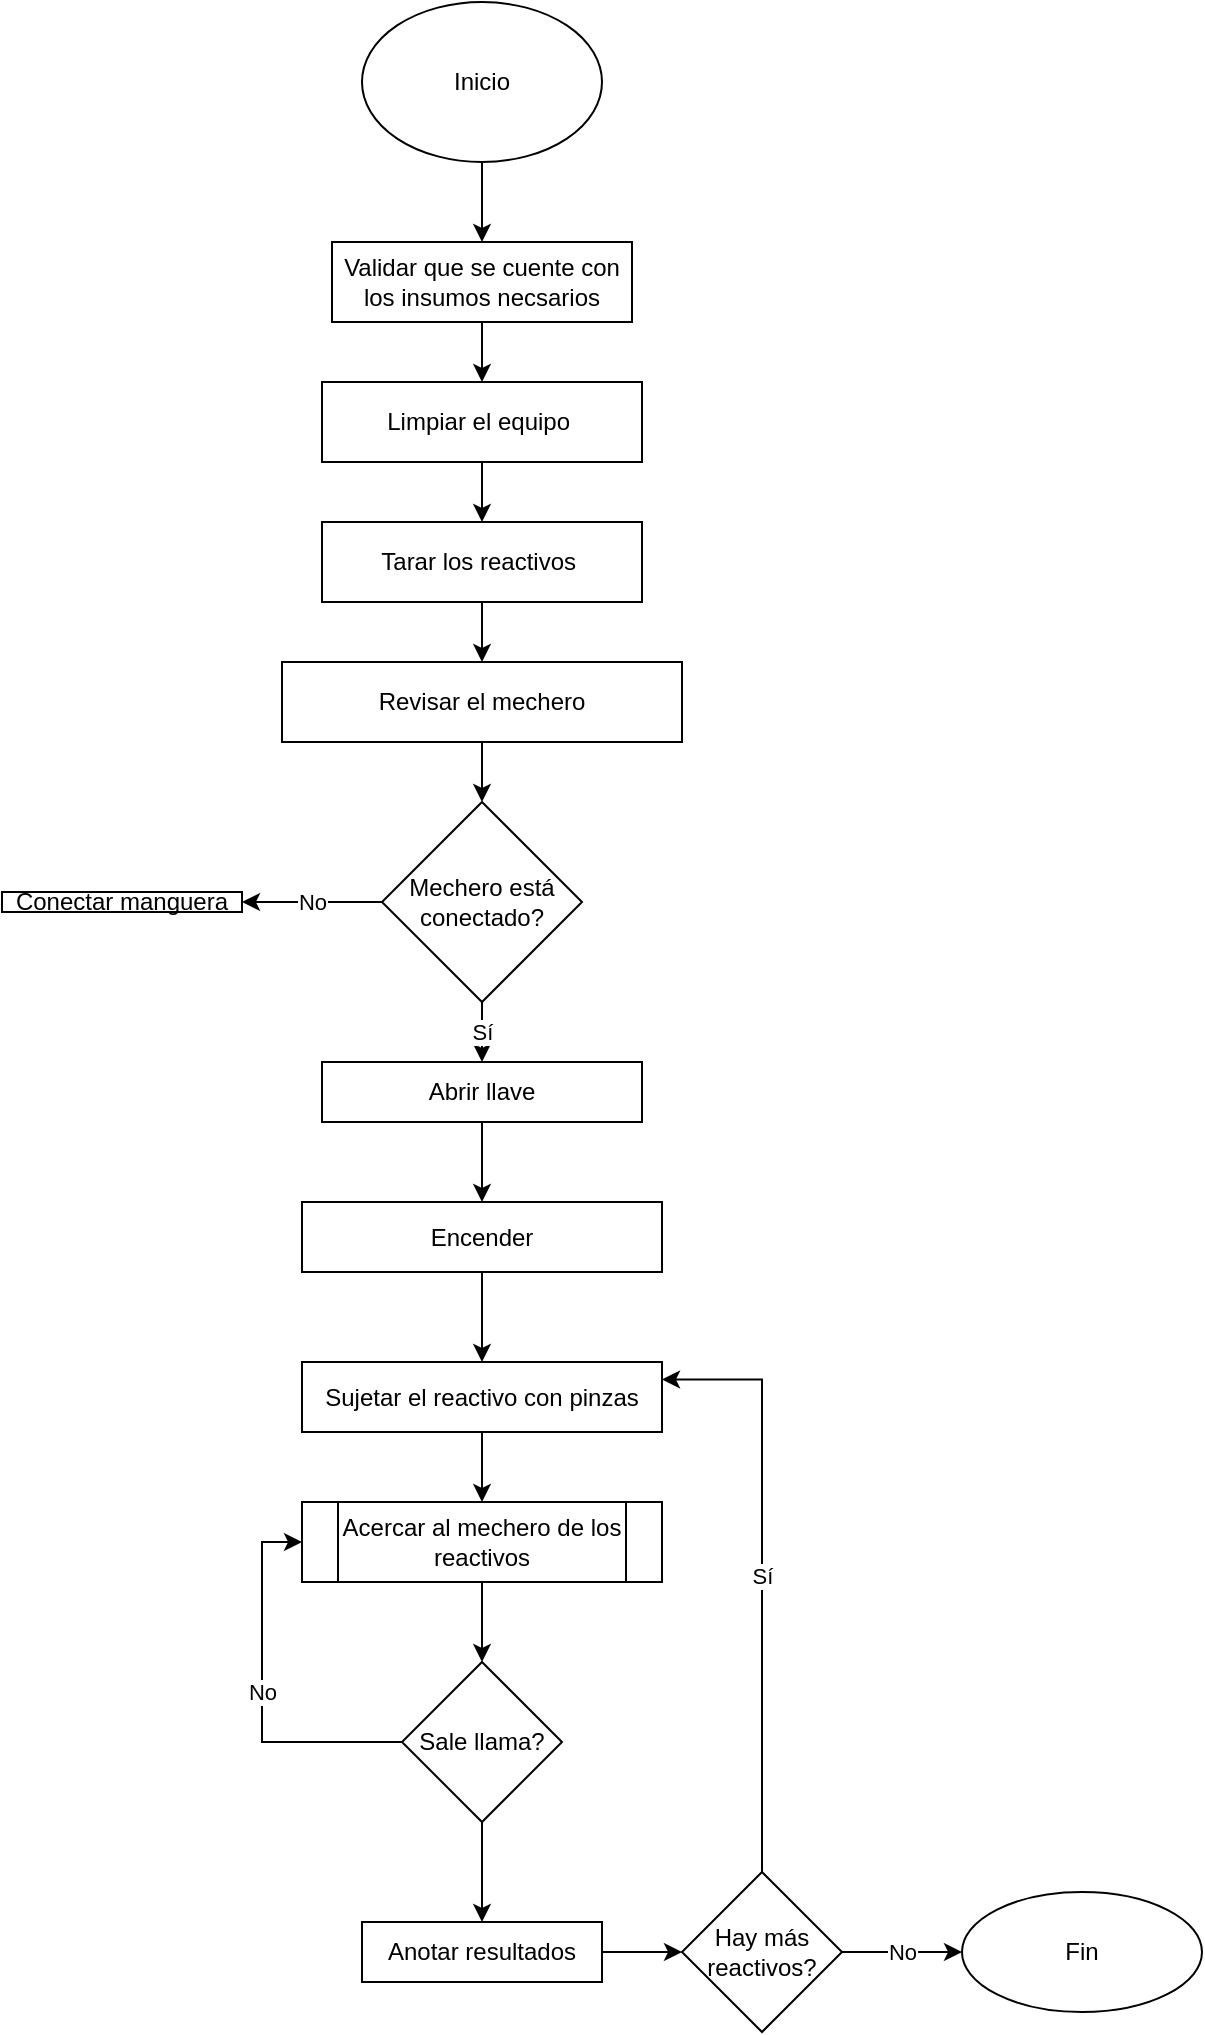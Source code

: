<mxfile version="20.2.5"><diagram id="d9ja_212plrW4Mjp4f2H" name="Página-1"><mxGraphModel dx="827" dy="483" grid="1" gridSize="10" guides="1" tooltips="1" connect="1" arrows="1" fold="1" page="1" pageScale="1" pageWidth="827" pageHeight="1169" math="0" shadow="0"><root><mxCell id="0"/><mxCell id="1" parent="0"/><mxCell id="78kuElzscTGGrNLie4EP-3" value="" style="edgeStyle=orthogonalEdgeStyle;rounded=0;orthogonalLoop=1;jettySize=auto;html=1;" edge="1" parent="1" source="78kuElzscTGGrNLie4EP-1" target="78kuElzscTGGrNLie4EP-2"><mxGeometry relative="1" as="geometry"/></mxCell><mxCell id="78kuElzscTGGrNLie4EP-1" value="Inicio" style="ellipse;whiteSpace=wrap;html=1;" vertex="1" parent="1"><mxGeometry x="310" y="40" width="120" height="80" as="geometry"/></mxCell><mxCell id="78kuElzscTGGrNLie4EP-5" value="" style="edgeStyle=orthogonalEdgeStyle;rounded=0;orthogonalLoop=1;jettySize=auto;html=1;" edge="1" parent="1" source="78kuElzscTGGrNLie4EP-2" target="78kuElzscTGGrNLie4EP-4"><mxGeometry relative="1" as="geometry"/></mxCell><mxCell id="78kuElzscTGGrNLie4EP-2" value="Validar que se cuente con los insumos necsarios" style="whiteSpace=wrap;html=1;" vertex="1" parent="1"><mxGeometry x="295" y="160" width="150" height="40" as="geometry"/></mxCell><mxCell id="78kuElzscTGGrNLie4EP-7" value="" style="edgeStyle=orthogonalEdgeStyle;rounded=0;orthogonalLoop=1;jettySize=auto;html=1;" edge="1" parent="1" source="78kuElzscTGGrNLie4EP-4" target="78kuElzscTGGrNLie4EP-6"><mxGeometry relative="1" as="geometry"/></mxCell><mxCell id="78kuElzscTGGrNLie4EP-4" value="Limpiar el equipo&amp;nbsp;" style="whiteSpace=wrap;html=1;" vertex="1" parent="1"><mxGeometry x="290" y="230" width="160" height="40" as="geometry"/></mxCell><mxCell id="78kuElzscTGGrNLie4EP-9" value="" style="edgeStyle=orthogonalEdgeStyle;rounded=0;orthogonalLoop=1;jettySize=auto;html=1;" edge="1" parent="1" source="78kuElzscTGGrNLie4EP-6" target="78kuElzscTGGrNLie4EP-8"><mxGeometry relative="1" as="geometry"/></mxCell><mxCell id="78kuElzscTGGrNLie4EP-6" value="Tarar los reactivos&amp;nbsp;" style="whiteSpace=wrap;html=1;" vertex="1" parent="1"><mxGeometry x="290" y="300" width="160" height="40" as="geometry"/></mxCell><mxCell id="78kuElzscTGGrNLie4EP-11" value="" style="edgeStyle=orthogonalEdgeStyle;rounded=0;orthogonalLoop=1;jettySize=auto;html=1;" edge="1" parent="1" source="78kuElzscTGGrNLie4EP-8" target="78kuElzscTGGrNLie4EP-10"><mxGeometry relative="1" as="geometry"/></mxCell><mxCell id="78kuElzscTGGrNLie4EP-8" value="Revisar el mechero" style="whiteSpace=wrap;html=1;" vertex="1" parent="1"><mxGeometry x="270" y="370" width="200" height="40" as="geometry"/></mxCell><mxCell id="78kuElzscTGGrNLie4EP-13" value="Sí" style="edgeStyle=orthogonalEdgeStyle;rounded=0;orthogonalLoop=1;jettySize=auto;html=1;" edge="1" parent="1" source="78kuElzscTGGrNLie4EP-10" target="78kuElzscTGGrNLie4EP-12"><mxGeometry relative="1" as="geometry"/></mxCell><mxCell id="78kuElzscTGGrNLie4EP-15" value="No" style="edgeStyle=orthogonalEdgeStyle;rounded=0;orthogonalLoop=1;jettySize=auto;html=1;" edge="1" parent="1" source="78kuElzscTGGrNLie4EP-10" target="78kuElzscTGGrNLie4EP-14"><mxGeometry relative="1" as="geometry"/></mxCell><mxCell id="78kuElzscTGGrNLie4EP-10" value="Mechero está conectado?" style="rhombus;whiteSpace=wrap;html=1;" vertex="1" parent="1"><mxGeometry x="320" y="440" width="100" height="100" as="geometry"/></mxCell><mxCell id="78kuElzscTGGrNLie4EP-17" value="" style="edgeStyle=orthogonalEdgeStyle;rounded=0;orthogonalLoop=1;jettySize=auto;html=1;" edge="1" parent="1" source="78kuElzscTGGrNLie4EP-12" target="78kuElzscTGGrNLie4EP-16"><mxGeometry relative="1" as="geometry"/></mxCell><mxCell id="78kuElzscTGGrNLie4EP-12" value="Abrir llave" style="whiteSpace=wrap;html=1;" vertex="1" parent="1"><mxGeometry x="290" y="570" width="160" height="30" as="geometry"/></mxCell><mxCell id="78kuElzscTGGrNLie4EP-14" value="Conectar manguera" style="whiteSpace=wrap;html=1;" vertex="1" parent="1"><mxGeometry x="130" y="485" width="120" height="10" as="geometry"/></mxCell><mxCell id="78kuElzscTGGrNLie4EP-19" value="" style="edgeStyle=orthogonalEdgeStyle;rounded=0;orthogonalLoop=1;jettySize=auto;html=1;" edge="1" parent="1" source="78kuElzscTGGrNLie4EP-16" target="78kuElzscTGGrNLie4EP-18"><mxGeometry relative="1" as="geometry"/></mxCell><mxCell id="78kuElzscTGGrNLie4EP-16" value="Encender" style="whiteSpace=wrap;html=1;" vertex="1" parent="1"><mxGeometry x="280" y="640" width="180" height="35" as="geometry"/></mxCell><mxCell id="78kuElzscTGGrNLie4EP-21" value="" style="edgeStyle=orthogonalEdgeStyle;rounded=0;orthogonalLoop=1;jettySize=auto;html=1;" edge="1" parent="1" source="78kuElzscTGGrNLie4EP-18" target="78kuElzscTGGrNLie4EP-20"><mxGeometry relative="1" as="geometry"/></mxCell><mxCell id="78kuElzscTGGrNLie4EP-18" value="Sujetar el reactivo con pinzas" style="whiteSpace=wrap;html=1;" vertex="1" parent="1"><mxGeometry x="280" y="720" width="180" height="35" as="geometry"/></mxCell><mxCell id="78kuElzscTGGrNLie4EP-23" value="" style="edgeStyle=orthogonalEdgeStyle;rounded=0;orthogonalLoop=1;jettySize=auto;html=1;" edge="1" parent="1" source="78kuElzscTGGrNLie4EP-20" target="78kuElzscTGGrNLie4EP-22"><mxGeometry relative="1" as="geometry"/></mxCell><mxCell id="78kuElzscTGGrNLie4EP-20" value="Acercar al mechero de los reactivos" style="shape=process;whiteSpace=wrap;html=1;backgroundOutline=1;" vertex="1" parent="1"><mxGeometry x="280" y="790" width="180" height="40" as="geometry"/></mxCell><mxCell id="78kuElzscTGGrNLie4EP-25" value="" style="edgeStyle=orthogonalEdgeStyle;rounded=0;orthogonalLoop=1;jettySize=auto;html=1;" edge="1" parent="1" source="78kuElzscTGGrNLie4EP-22" target="78kuElzscTGGrNLie4EP-24"><mxGeometry relative="1" as="geometry"/></mxCell><mxCell id="78kuElzscTGGrNLie4EP-26" value="No" style="edgeStyle=orthogonalEdgeStyle;rounded=0;orthogonalLoop=1;jettySize=auto;html=1;exitX=0;exitY=0.5;exitDx=0;exitDy=0;entryX=0;entryY=0.5;entryDx=0;entryDy=0;" edge="1" parent="1" source="78kuElzscTGGrNLie4EP-22" target="78kuElzscTGGrNLie4EP-20"><mxGeometry relative="1" as="geometry"/></mxCell><mxCell id="78kuElzscTGGrNLie4EP-22" value="Sale llama?" style="rhombus;whiteSpace=wrap;html=1;" vertex="1" parent="1"><mxGeometry x="330" y="870" width="80" height="80" as="geometry"/></mxCell><mxCell id="78kuElzscTGGrNLie4EP-28" value="" style="edgeStyle=orthogonalEdgeStyle;rounded=0;orthogonalLoop=1;jettySize=auto;html=1;" edge="1" parent="1" source="78kuElzscTGGrNLie4EP-24" target="78kuElzscTGGrNLie4EP-27"><mxGeometry relative="1" as="geometry"/></mxCell><mxCell id="78kuElzscTGGrNLie4EP-24" value="Anotar resultados" style="whiteSpace=wrap;html=1;" vertex="1" parent="1"><mxGeometry x="310" y="1000" width="120" height="30" as="geometry"/></mxCell><mxCell id="78kuElzscTGGrNLie4EP-30" value="No" style="edgeStyle=orthogonalEdgeStyle;rounded=0;orthogonalLoop=1;jettySize=auto;html=1;" edge="1" parent="1" source="78kuElzscTGGrNLie4EP-27" target="78kuElzscTGGrNLie4EP-29"><mxGeometry relative="1" as="geometry"/></mxCell><mxCell id="78kuElzscTGGrNLie4EP-31" value="Sí" style="edgeStyle=orthogonalEdgeStyle;rounded=0;orthogonalLoop=1;jettySize=auto;html=1;exitX=0.5;exitY=0;exitDx=0;exitDy=0;entryX=1;entryY=0.25;entryDx=0;entryDy=0;" edge="1" parent="1" source="78kuElzscTGGrNLie4EP-27" target="78kuElzscTGGrNLie4EP-18"><mxGeometry relative="1" as="geometry"/></mxCell><mxCell id="78kuElzscTGGrNLie4EP-27" value="Hay más reactivos?" style="rhombus;whiteSpace=wrap;html=1;" vertex="1" parent="1"><mxGeometry x="470" y="975" width="80" height="80" as="geometry"/></mxCell><mxCell id="78kuElzscTGGrNLie4EP-29" value="Fin" style="ellipse;whiteSpace=wrap;html=1;" vertex="1" parent="1"><mxGeometry x="610" y="985" width="120" height="60" as="geometry"/></mxCell></root></mxGraphModel></diagram></mxfile>